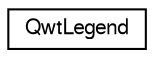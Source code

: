 digraph G
{
  edge [fontname="FreeSans",fontsize="10",labelfontname="FreeSans",labelfontsize="10"];
  node [fontname="FreeSans",fontsize="10",shape=record];
  rankdir="LR";
  Node1 [label="QwtLegend",height=0.2,width=0.4,color="black", fillcolor="white", style="filled",URL="$class_qwt_legend.html",tooltip="The legend widget."];
}
